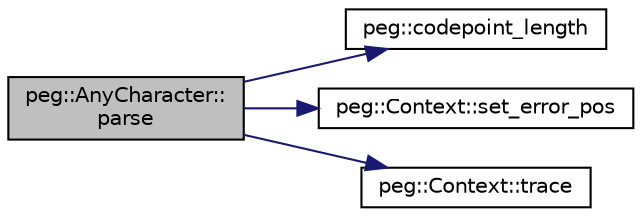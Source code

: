 digraph "peg::AnyCharacter::parse"
{
 // LATEX_PDF_SIZE
  edge [fontname="Helvetica",fontsize="10",labelfontname="Helvetica",labelfontsize="10"];
  node [fontname="Helvetica",fontsize="10",shape=record];
  rankdir="LR";
  Node1 [label="peg::AnyCharacter::\lparse",height=0.2,width=0.4,color="black", fillcolor="grey75", style="filled", fontcolor="black",tooltip=" "];
  Node1 -> Node2 [color="midnightblue",fontsize="10",style="solid",fontname="Helvetica"];
  Node2 [label="peg::codepoint_length",height=0.2,width=0.4,color="black", fillcolor="white", style="filled",URL="$namespacepeg.html#a5da61379c82a173a0c44ac7b0575323a",tooltip=" "];
  Node1 -> Node3 [color="midnightblue",fontsize="10",style="solid",fontname="Helvetica"];
  Node3 [label="peg::Context::set_error_pos",height=0.2,width=0.4,color="black", fillcolor="white", style="filled",URL="$classpeg_1_1Context.html#a81867f31527b6d2cad82f8028236dec4",tooltip=" "];
  Node1 -> Node4 [color="midnightblue",fontsize="10",style="solid",fontname="Helvetica"];
  Node4 [label="peg::Context::trace",height=0.2,width=0.4,color="black", fillcolor="white", style="filled",URL="$classpeg_1_1Context.html#a62d90cb77e73de57eb6b51367f60d961",tooltip=" "];
}
